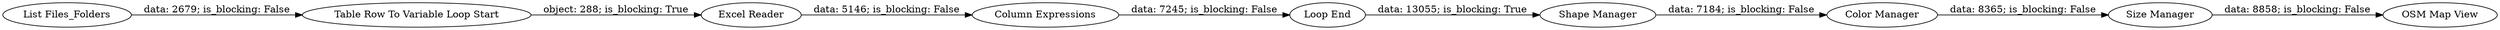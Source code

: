 digraph {
	"4432845535040009917_4" [label="Table Row To Variable Loop Start"]
	"4432845535040009917_27" [label="OSM Map View"]
	"4432845535040009917_28" [label="Size Manager"]
	"4432845535040009917_5" [label="Loop End"]
	"4432845535040009917_2" [label="Excel Reader"]
	"4432845535040009917_24" [label="Column Expressions"]
	"4432845535040009917_3" [label="List Files_Folders"]
	"4432845535040009917_26" [label="Color Manager"]
	"4432845535040009917_25" [label="Shape Manager"]
	"4432845535040009917_26" -> "4432845535040009917_28" [label="data: 8365; is_blocking: False"]
	"4432845535040009917_2" -> "4432845535040009917_24" [label="data: 5146; is_blocking: False"]
	"4432845535040009917_28" -> "4432845535040009917_27" [label="data: 8858; is_blocking: False"]
	"4432845535040009917_24" -> "4432845535040009917_5" [label="data: 7245; is_blocking: False"]
	"4432845535040009917_25" -> "4432845535040009917_26" [label="data: 7184; is_blocking: False"]
	"4432845535040009917_5" -> "4432845535040009917_25" [label="data: 13055; is_blocking: True"]
	"4432845535040009917_3" -> "4432845535040009917_4" [label="data: 2679; is_blocking: False"]
	"4432845535040009917_4" -> "4432845535040009917_2" [label="object: 288; is_blocking: True"]
	rankdir=LR
}
